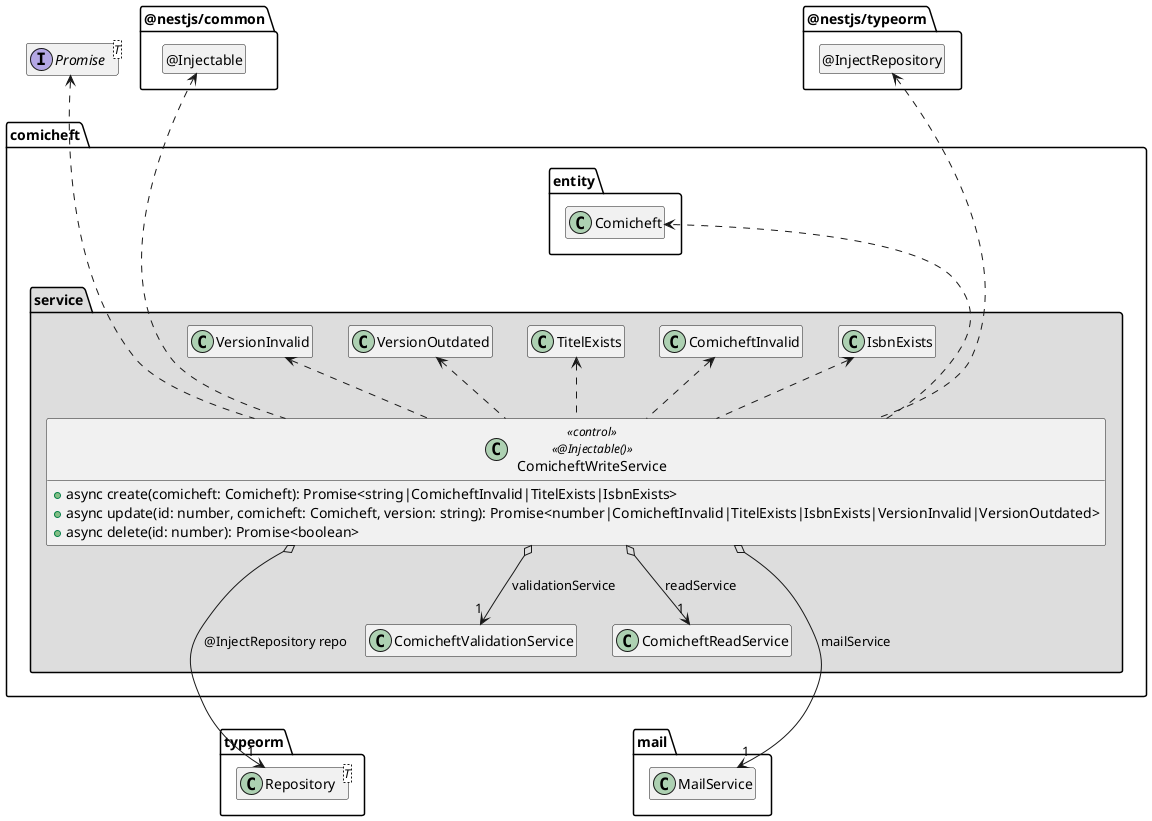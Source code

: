 ' Preview durch <Alt>d

@startuml Anwendungskern

interface Promise<T>

package @nestjs/common {
  class "@Injectable" as Injectable
  hide Injectable circle
}

package typeorm {
  class Repository<T>
}

package @nestjs/typeorm {
  class "@InjectRepository" as InjectRepository
  hide InjectRepository circle
}

package mail {
  class MailService
}

package comicheft {
  package entity {
    class Comicheft
  }

  package service #DDDDDD {
    class ComicheftInvalid
    class TitelExists
    class IsbnExists
    class VersionInvalid
    class VersionOutdated

    class ComicheftWriteService << control >> <<@Injectable()>> {
      + async create(comicheft: Comicheft): Promise<string|ComicheftInvalid|TitelExists|IsbnExists>
      + async update(id: number, comicheft: Comicheft, version: string): Promise<number|ComicheftInvalid|TitelExists|IsbnExists|VersionInvalid|VersionOutdated>
      + async delete(id: number): Promise<boolean>
    }

    ComicheftWriteService o--> "1" ComicheftValidationService: validationService
    ComicheftWriteService o--> "1" ComicheftReadService: readService
    ComicheftWriteService o--> "1" Repository: @InjectRepository repo
    ComicheftWriteService o--> "1" MailService: mailService

    ComicheftWriteService .up.> Injectable
    ComicheftWriteService .up.> InjectRepository

    ComicheftWriteService .up.> Promise
    ComicheftWriteService ..> Comicheft
    ComicheftWriteService .up.> ComicheftInvalid
    ComicheftWriteService .up.> TitelExists
    ComicheftWriteService .up.> IsbnExists
    ComicheftWriteService .up.> VersionInvalid
    ComicheftWriteService .up.> VersionOutdated

    ComicheftInvalid .up[hidden].> Comicheft
    Comicheft .up[hidden].> Promise
    Comicheft .up[hidden].> Injectable
    Comicheft .up[hidden].> InjectRepository
    TitelExists .up[hidden].> Comicheft
    ComicheftValidationService .[hidden].> Repository
    ComicheftValidationService .[hidden].> MailService
  }
}

hide empty members

@enduml
